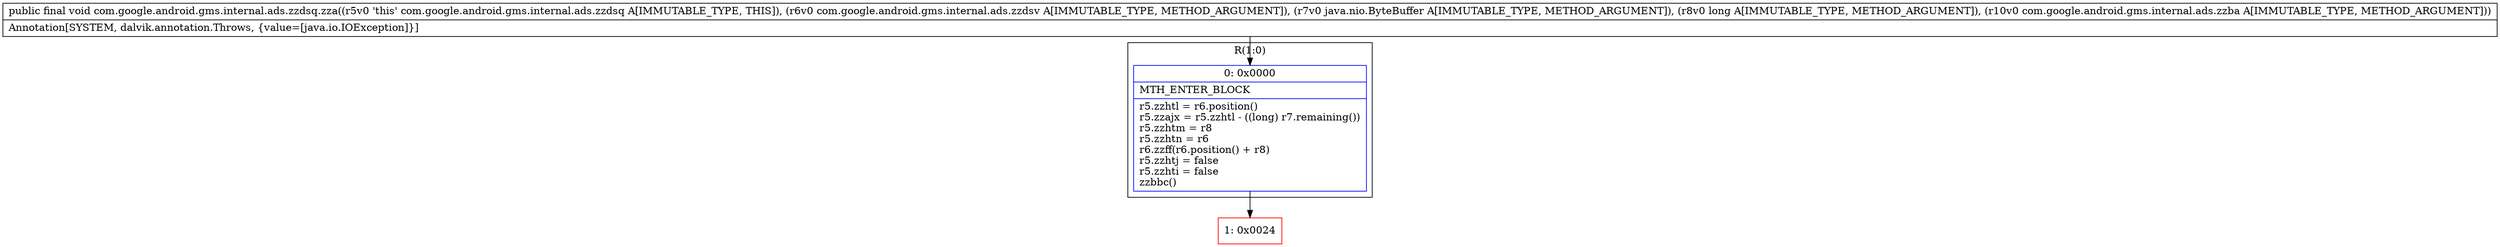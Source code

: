 digraph "CFG forcom.google.android.gms.internal.ads.zzdsq.zza(Lcom\/google\/android\/gms\/internal\/ads\/zzdsv;Ljava\/nio\/ByteBuffer;JLcom\/google\/android\/gms\/internal\/ads\/zzba;)V" {
subgraph cluster_Region_1219660349 {
label = "R(1:0)";
node [shape=record,color=blue];
Node_0 [shape=record,label="{0\:\ 0x0000|MTH_ENTER_BLOCK\l|r5.zzhtl = r6.position()\lr5.zzajx = r5.zzhtl \- ((long) r7.remaining())\lr5.zzhtm = r8\lr5.zzhtn = r6\lr6.zzff(r6.position() + r8)\lr5.zzhtj = false\lr5.zzhti = false\lzzbbc()\l}"];
}
Node_1 [shape=record,color=red,label="{1\:\ 0x0024}"];
MethodNode[shape=record,label="{public final void com.google.android.gms.internal.ads.zzdsq.zza((r5v0 'this' com.google.android.gms.internal.ads.zzdsq A[IMMUTABLE_TYPE, THIS]), (r6v0 com.google.android.gms.internal.ads.zzdsv A[IMMUTABLE_TYPE, METHOD_ARGUMENT]), (r7v0 java.nio.ByteBuffer A[IMMUTABLE_TYPE, METHOD_ARGUMENT]), (r8v0 long A[IMMUTABLE_TYPE, METHOD_ARGUMENT]), (r10v0 com.google.android.gms.internal.ads.zzba A[IMMUTABLE_TYPE, METHOD_ARGUMENT]))  | Annotation[SYSTEM, dalvik.annotation.Throws, \{value=[java.io.IOException]\}]\l}"];
MethodNode -> Node_0;
Node_0 -> Node_1;
}

